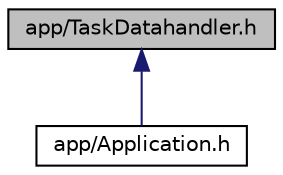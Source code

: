 digraph "app/TaskDatahandler.h"
{
  edge [fontname="Helvetica",fontsize="10",labelfontname="Helvetica",labelfontsize="10"];
  node [fontname="Helvetica",fontsize="10",shape=record];
  Node1 [label="app/TaskDatahandler.h",height=0.2,width=0.4,color="black", fillcolor="grey75", style="filled", fontcolor="black"];
  Node1 -> Node2 [dir="back",color="midnightblue",fontsize="10",style="solid"];
  Node2 [label="app/Application.h",height=0.2,width=0.4,color="black", fillcolor="white", style="filled",URL="$_application_8h_source.html"];
}
